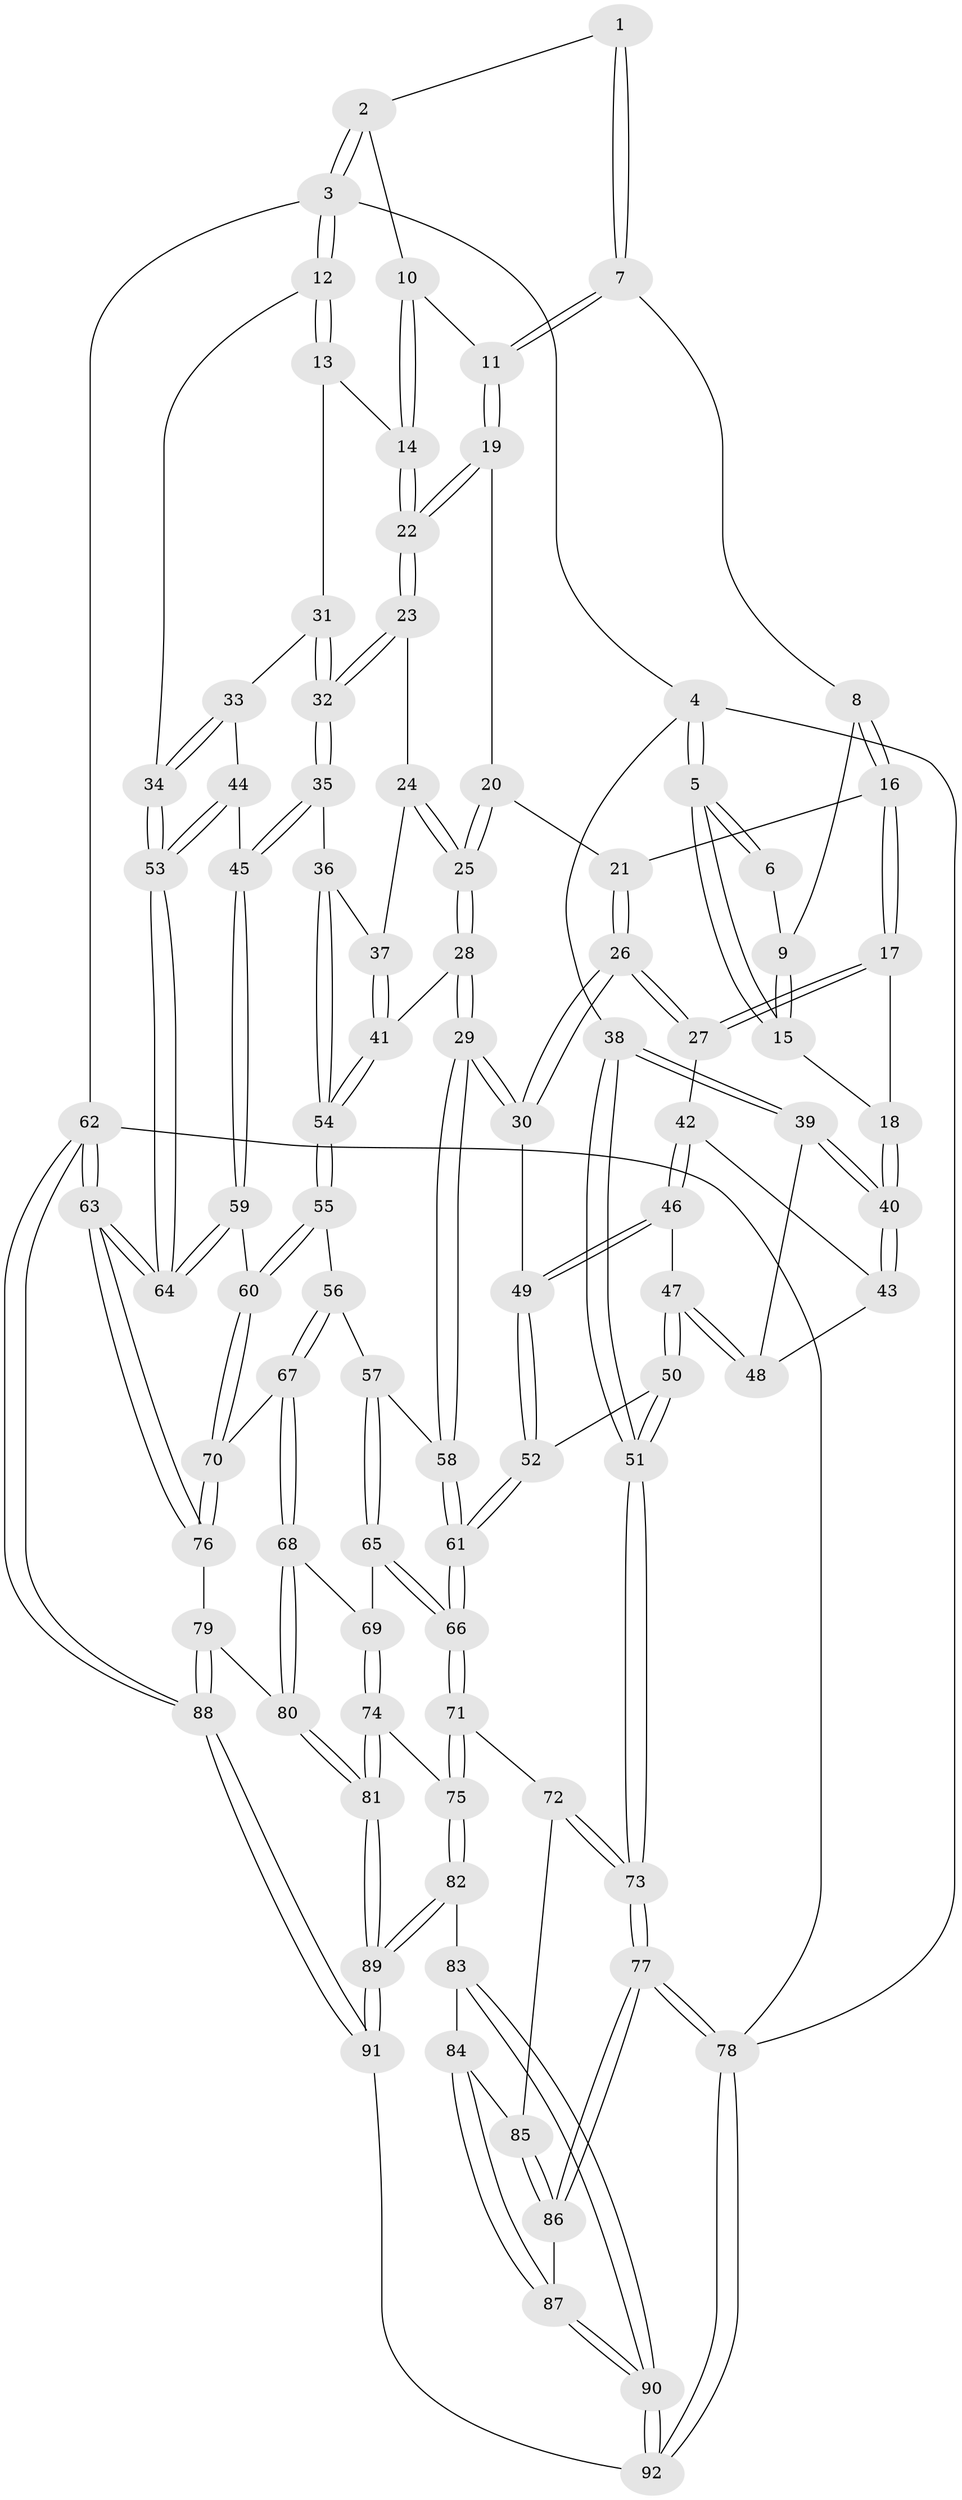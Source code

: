 // coarse degree distribution, {4: 0.4444444444444444, 7: 0.018518518518518517, 5: 0.2222222222222222, 2: 0.018518518518518517, 3: 0.24074074074074073, 6: 0.05555555555555555}
// Generated by graph-tools (version 1.1) at 2025/42/03/06/25 10:42:28]
// undirected, 92 vertices, 227 edges
graph export_dot {
graph [start="1"]
  node [color=gray90,style=filled];
  1 [pos="+0.4357807575092824+0"];
  2 [pos="+0.8066871900970695+0"];
  3 [pos="+1+0"];
  4 [pos="+0+0"];
  5 [pos="+0+0"];
  6 [pos="+0.3709250499741219+0"];
  7 [pos="+0.49228733467612595+0.07416810813045024"];
  8 [pos="+0.32147714845467684+0.14940749233350348"];
  9 [pos="+0.27222508568384957+0.14050682106020435"];
  10 [pos="+0.7448634140376522+0.07512237640545393"];
  11 [pos="+0.5126787575365022+0.11354155174312859"];
  12 [pos="+1+0"];
  13 [pos="+0.8904042869583964+0.18874395561498866"];
  14 [pos="+0.805842544182402+0.19213162895684074"];
  15 [pos="+0.21926989435839508+0.16879958777633458"];
  16 [pos="+0.34833693213557176+0.2187092534442645"];
  17 [pos="+0.23201770955379283+0.2700202944186254"];
  18 [pos="+0.2192272489851129+0.2630891579706746"];
  19 [pos="+0.515827095900481+0.1518053957850367"];
  20 [pos="+0.5117658734550689+0.17026953625084282"];
  21 [pos="+0.4284777032596468+0.2391785600856908"];
  22 [pos="+0.7717314086656494+0.22965254764954104"];
  23 [pos="+0.7613769992410647+0.2568165571340638"];
  24 [pos="+0.7074509714813516+0.2921873277505309"];
  25 [pos="+0.5796435627794717+0.31804968848199267"];
  26 [pos="+0.3928444080824679+0.3273704296111811"];
  27 [pos="+0.2568796558168274+0.29735661016193077"];
  28 [pos="+0.5690116211988104+0.36137920126343437"];
  29 [pos="+0.47102391856408904+0.4348626405821601"];
  30 [pos="+0.421234305478269+0.42296104706329407"];
  31 [pos="+0.9196765918562902+0.3061552351113823"];
  32 [pos="+0.8241404525623254+0.4212332075781778"];
  33 [pos="+0.950889570193533+0.3317728129480589"];
  34 [pos="+1+0.25122670045795686"];
  35 [pos="+0.824186497229291+0.4273697764745085"];
  36 [pos="+0.752996928755664+0.44911419738988817"];
  37 [pos="+0.7043382357134431+0.3290911769875238"];
  38 [pos="+0+0.40233167593156105"];
  39 [pos="+0.07764024201666997+0.32728858379884934"];
  40 [pos="+0.1289964653606646+0.3060394531434596"];
  41 [pos="+0.6694728148216613+0.4493128466616995"];
  42 [pos="+0.2613966977527054+0.3378812430334462"];
  43 [pos="+0.21501028458104354+0.3854690150286306"];
  44 [pos="+0.9699730109118302+0.439258350599914"];
  45 [pos="+0.8463841846159609+0.4465352463926078"];
  46 [pos="+0.27056068439453634+0.3759701660804965"];
  47 [pos="+0.23718121839731468+0.44576593057911923"];
  48 [pos="+0.2133186213058385+0.3990484938990289"];
  49 [pos="+0.3985491991174152+0.43652153725967924"];
  50 [pos="+0.22697738614029392+0.49920234272942"];
  51 [pos="+0+0.5178314339987026"];
  52 [pos="+0.3056695967804192+0.5355281352959999"];
  53 [pos="+1+0.5393152768003685"];
  54 [pos="+0.6882778847864298+0.4774864215513855"];
  55 [pos="+0.6775505431050037+0.5094002756868267"];
  56 [pos="+0.6014341829981479+0.5494322674556436"];
  57 [pos="+0.5261486260284747+0.5377170085805395"];
  58 [pos="+0.5076324227630933+0.5088333610250496"];
  59 [pos="+0.859364251466386+0.6159263857804435"];
  60 [pos="+0.7701499070641141+0.6348847552227841"];
  61 [pos="+0.3246285482454982+0.6066568352280933"];
  62 [pos="+1+1"];
  63 [pos="+1+1"];
  64 [pos="+1+0.7879635736085661"];
  65 [pos="+0.49323109938280346+0.5998581804600058"];
  66 [pos="+0.3283544337157307+0.6277451365920949"];
  67 [pos="+0.6170974574451831+0.6513074256462283"];
  68 [pos="+0.5757289345572637+0.7070851580894061"];
  69 [pos="+0.5069443871014411+0.651930592561632"];
  70 [pos="+0.7484341300297581+0.663959107701103"];
  71 [pos="+0.313186422242248+0.6920411898354988"];
  72 [pos="+0.061699912978137976+0.6743798383016872"];
  73 [pos="+0+0.5230140915636851"];
  74 [pos="+0.4272915320209274+0.7227320070479765"];
  75 [pos="+0.3255741321063196+0.7202817095276656"];
  76 [pos="+0.7345666510445858+0.7395564636562914"];
  77 [pos="+0+0.9634514395734164"];
  78 [pos="+0+1"];
  79 [pos="+0.7064858648132454+0.7649456231752372"];
  80 [pos="+0.5821014773524766+0.8117853708668992"];
  81 [pos="+0.5794247798270135+0.815974133274224"];
  82 [pos="+0.3216039822026027+0.7674519091493952"];
  83 [pos="+0.2986305715758427+0.808343137844371"];
  84 [pos="+0.17212202364232349+0.8042479856461953"];
  85 [pos="+0.06404032118493568+0.6804787180567582"];
  86 [pos="+0.08519586615695306+0.8873092108436484"];
  87 [pos="+0.13490001775659197+0.9212561716647353"];
  88 [pos="+0.9396591785074297+1"];
  89 [pos="+0.5549237092101516+0.9278273450502688"];
  90 [pos="+0.2518072734059468+1"];
  91 [pos="+0.5708183062699622+1"];
  92 [pos="+0.2745724513096526+1"];
  1 -- 2;
  1 -- 7;
  1 -- 7;
  2 -- 3;
  2 -- 3;
  2 -- 10;
  3 -- 4;
  3 -- 12;
  3 -- 12;
  3 -- 62;
  4 -- 5;
  4 -- 5;
  4 -- 38;
  4 -- 78;
  5 -- 6;
  5 -- 6;
  5 -- 15;
  5 -- 15;
  6 -- 9;
  7 -- 8;
  7 -- 11;
  7 -- 11;
  8 -- 9;
  8 -- 16;
  8 -- 16;
  9 -- 15;
  9 -- 15;
  10 -- 11;
  10 -- 14;
  10 -- 14;
  11 -- 19;
  11 -- 19;
  12 -- 13;
  12 -- 13;
  12 -- 34;
  13 -- 14;
  13 -- 31;
  14 -- 22;
  14 -- 22;
  15 -- 18;
  16 -- 17;
  16 -- 17;
  16 -- 21;
  17 -- 18;
  17 -- 27;
  17 -- 27;
  18 -- 40;
  18 -- 40;
  19 -- 20;
  19 -- 22;
  19 -- 22;
  20 -- 21;
  20 -- 25;
  20 -- 25;
  21 -- 26;
  21 -- 26;
  22 -- 23;
  22 -- 23;
  23 -- 24;
  23 -- 32;
  23 -- 32;
  24 -- 25;
  24 -- 25;
  24 -- 37;
  25 -- 28;
  25 -- 28;
  26 -- 27;
  26 -- 27;
  26 -- 30;
  26 -- 30;
  27 -- 42;
  28 -- 29;
  28 -- 29;
  28 -- 41;
  29 -- 30;
  29 -- 30;
  29 -- 58;
  29 -- 58;
  30 -- 49;
  31 -- 32;
  31 -- 32;
  31 -- 33;
  32 -- 35;
  32 -- 35;
  33 -- 34;
  33 -- 34;
  33 -- 44;
  34 -- 53;
  34 -- 53;
  35 -- 36;
  35 -- 45;
  35 -- 45;
  36 -- 37;
  36 -- 54;
  36 -- 54;
  37 -- 41;
  37 -- 41;
  38 -- 39;
  38 -- 39;
  38 -- 51;
  38 -- 51;
  39 -- 40;
  39 -- 40;
  39 -- 48;
  40 -- 43;
  40 -- 43;
  41 -- 54;
  41 -- 54;
  42 -- 43;
  42 -- 46;
  42 -- 46;
  43 -- 48;
  44 -- 45;
  44 -- 53;
  44 -- 53;
  45 -- 59;
  45 -- 59;
  46 -- 47;
  46 -- 49;
  46 -- 49;
  47 -- 48;
  47 -- 48;
  47 -- 50;
  47 -- 50;
  49 -- 52;
  49 -- 52;
  50 -- 51;
  50 -- 51;
  50 -- 52;
  51 -- 73;
  51 -- 73;
  52 -- 61;
  52 -- 61;
  53 -- 64;
  53 -- 64;
  54 -- 55;
  54 -- 55;
  55 -- 56;
  55 -- 60;
  55 -- 60;
  56 -- 57;
  56 -- 67;
  56 -- 67;
  57 -- 58;
  57 -- 65;
  57 -- 65;
  58 -- 61;
  58 -- 61;
  59 -- 60;
  59 -- 64;
  59 -- 64;
  60 -- 70;
  60 -- 70;
  61 -- 66;
  61 -- 66;
  62 -- 63;
  62 -- 63;
  62 -- 88;
  62 -- 88;
  62 -- 78;
  63 -- 64;
  63 -- 64;
  63 -- 76;
  63 -- 76;
  65 -- 66;
  65 -- 66;
  65 -- 69;
  66 -- 71;
  66 -- 71;
  67 -- 68;
  67 -- 68;
  67 -- 70;
  68 -- 69;
  68 -- 80;
  68 -- 80;
  69 -- 74;
  69 -- 74;
  70 -- 76;
  70 -- 76;
  71 -- 72;
  71 -- 75;
  71 -- 75;
  72 -- 73;
  72 -- 73;
  72 -- 85;
  73 -- 77;
  73 -- 77;
  74 -- 75;
  74 -- 81;
  74 -- 81;
  75 -- 82;
  75 -- 82;
  76 -- 79;
  77 -- 78;
  77 -- 78;
  77 -- 86;
  77 -- 86;
  78 -- 92;
  78 -- 92;
  79 -- 80;
  79 -- 88;
  79 -- 88;
  80 -- 81;
  80 -- 81;
  81 -- 89;
  81 -- 89;
  82 -- 83;
  82 -- 89;
  82 -- 89;
  83 -- 84;
  83 -- 90;
  83 -- 90;
  84 -- 85;
  84 -- 87;
  84 -- 87;
  85 -- 86;
  85 -- 86;
  86 -- 87;
  87 -- 90;
  87 -- 90;
  88 -- 91;
  88 -- 91;
  89 -- 91;
  89 -- 91;
  90 -- 92;
  90 -- 92;
  91 -- 92;
}
